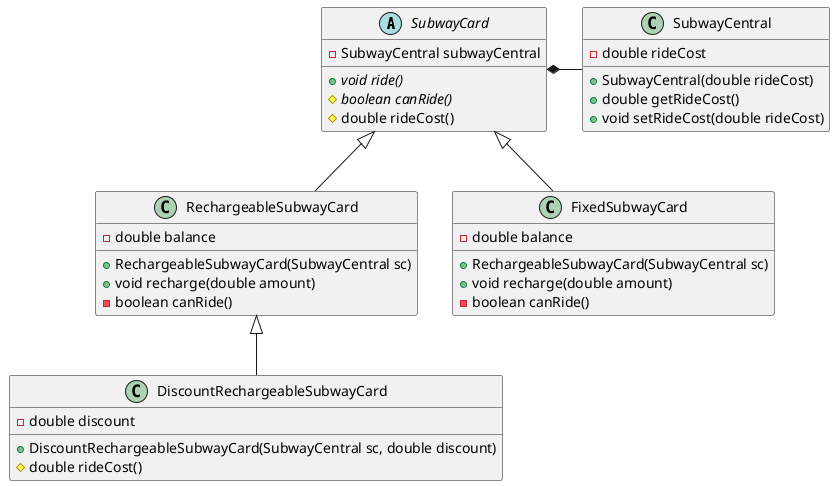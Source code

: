 @startuml

abstract class SubwayCard {
    - SubwayCentral subwayCentral
    + {abstract} void ride()
    # {abstract} boolean canRide()
    # double rideCost()
}

SubwayCard <|-- RechargeableSubwayCard
SubwayCard <|-- FixedSubwayCard

class RechargeableSubwayCard {
    - double balance
    + RechargeableSubwayCard(SubwayCentral sc)
    + void recharge(double amount)
    - boolean canRide()
}

class FixedSubwayCard {
     - double balance
     + RechargeableSubwayCard(SubwayCentral sc)
     + void recharge(double amount)
     - boolean canRide()
}

class SubwayCentral {
    - double rideCost
    + SubwayCentral(double rideCost)
    + double getRideCost()
    + void setRideCost(double rideCost)
}

class DiscountRechargeableSubwayCard{
    - double discount
    + DiscountRechargeableSubwayCard(SubwayCentral sc, double discount)
    # double rideCost()
}

RechargeableSubwayCard <|-- DiscountRechargeableSubwayCard

SubwayCard *--R SubwayCentral

@enduml